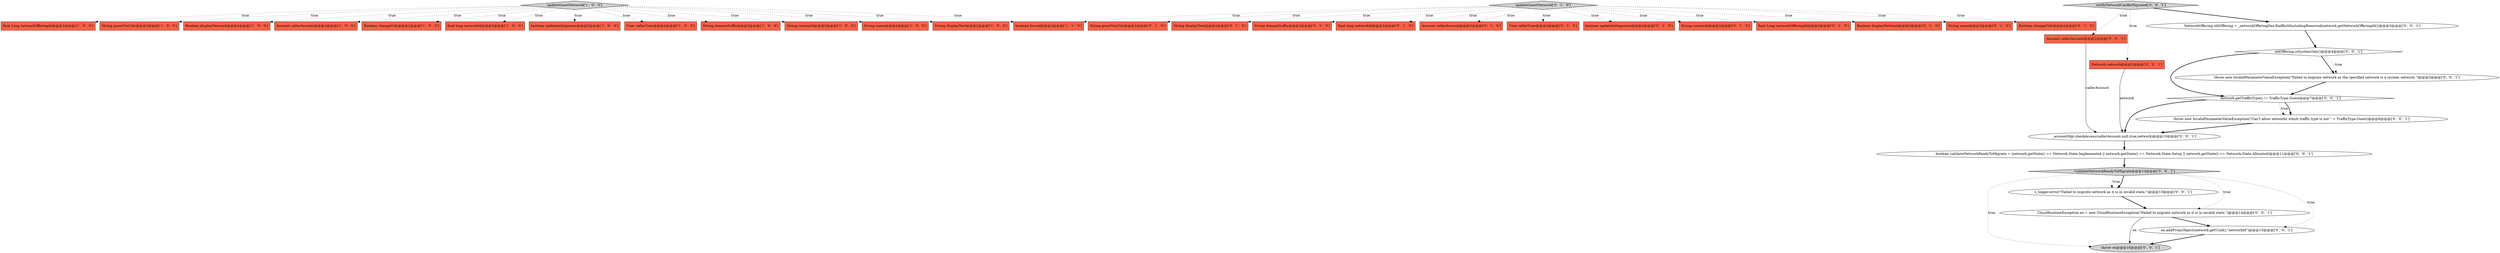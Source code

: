 digraph {
3 [style = filled, label = "final Long networkOfferingId@@@2@@@['1', '0', '0']", fillcolor = tomato, shape = box image = "AAA0AAABBB1BBB"];
38 [style = filled, label = "s_logger.error(\"Failed to migrate network as it is in invalid state.\")@@@13@@@['0', '0', '1']", fillcolor = white, shape = ellipse image = "AAA0AAABBB3BBB"];
18 [style = filled, label = "String guestVmCidr@@@2@@@['0', '1', '0']", fillcolor = tomato, shape = box image = "AAA0AAABBB2BBB"];
37 [style = filled, label = "oldOffering.isSystemOnly()@@@4@@@['0', '0', '1']", fillcolor = white, shape = diamond image = "AAA0AAABBB3BBB"];
9 [style = filled, label = "String guestVmCidr@@@2@@@['1', '0', '0']", fillcolor = tomato, shape = box image = "AAA0AAABBB1BBB"];
10 [style = filled, label = "Boolean displayNetwork@@@2@@@['1', '0', '0']", fillcolor = tomato, shape = box image = "AAA0AAABBB1BBB"];
32 [style = filled, label = "boolean validateNetworkReadyToMigrate = (network.getState() == Network.State.Implemented || network.getState() == Network.State.Setup || network.getState() == Network.State.Allocated)@@@11@@@['0', '0', '1']", fillcolor = white, shape = ellipse image = "AAA0AAABBB3BBB"];
16 [style = filled, label = "String displayText@@@2@@@['0', '1', '0']", fillcolor = tomato, shape = box image = "AAA0AAABBB2BBB"];
33 [style = filled, label = "CloudRuntimeException ex = new CloudRuntimeException(\"Failed to migrate network as it is in invalid state.\")@@@14@@@['0', '0', '1']", fillcolor = white, shape = ellipse image = "AAA0AAABBB3BBB"];
28 [style = filled, label = "network.getTrafficType() != TrafficType.Guest@@@7@@@['0', '0', '1']", fillcolor = white, shape = diamond image = "AAA0AAABBB3BBB"];
39 [style = filled, label = "verifyNetworkCanBeMigrated['0', '0', '1']", fillcolor = lightgray, shape = diamond image = "AAA0AAABBB3BBB"];
17 [style = filled, label = "String domainSuffix@@@2@@@['0', '1', '0']", fillcolor = tomato, shape = box image = "AAA0AAABBB2BBB"];
27 [style = filled, label = "Account callerAccount@@@2@@@['0', '0', '1']", fillcolor = tomato, shape = box image = "AAA0AAABBB3BBB"];
20 [style = filled, label = "updateGuestNetwork['0', '1', '0']", fillcolor = lightgray, shape = diamond image = "AAA0AAABBB2BBB"];
21 [style = filled, label = "final long networkId@@@2@@@['0', '1', '0']", fillcolor = tomato, shape = box image = "AAA0AAABBB2BBB"];
1 [style = filled, label = "Account callerAccount@@@2@@@['1', '0', '0']", fillcolor = tomato, shape = box image = "AAA0AAABBB1BBB"];
24 [style = filled, label = "Account callerAccount@@@2@@@['0', '1', '0']", fillcolor = tomato, shape = box image = "AAA0AAABBB2BBB"];
19 [style = filled, label = "User callerUser@@@2@@@['0', '1', '0']", fillcolor = tomato, shape = box image = "AAA0AAABBB2BBB"];
31 [style = filled, label = "throw new InvalidParameterValueException(\"Failed to migrate network as the specified network is a system network.\")@@@5@@@['0', '0', '1']", fillcolor = white, shape = ellipse image = "AAA0AAABBB3BBB"];
11 [style = filled, label = "Boolean changeCidr@@@2@@@['1', '0', '0']", fillcolor = tomato, shape = box image = "AAA0AAABBB1BBB"];
5 [style = filled, label = "updateGuestNetwork['1', '0', '0']", fillcolor = lightgray, shape = diamond image = "AAA0AAABBB1BBB"];
14 [style = filled, label = "boolean updateInSequence@@@2@@@['0', '1', '0']", fillcolor = tomato, shape = box image = "AAA0AAABBB2BBB"];
26 [style = filled, label = "String customId@@@2@@@['0', '1', '0']", fillcolor = tomato, shape = box image = "AAA0AAABBB2BBB"];
36 [style = filled, label = "_accountMgr.checkAccess(callerAccount,null,true,network)@@@10@@@['0', '0', '1']", fillcolor = white, shape = ellipse image = "AAA0AAABBB3BBB"];
8 [style = filled, label = "final long networkId@@@2@@@['1', '0', '0']", fillcolor = tomato, shape = box image = "AAA0AAABBB1BBB"];
0 [style = filled, label = "boolean updateInSequence@@@2@@@['1', '0', '0']", fillcolor = tomato, shape = box image = "AAA0AAABBB1BBB"];
13 [style = filled, label = "boolean forced@@@2@@@['1', '1', '0']", fillcolor = tomato, shape = box image = "AAA0AAABBB1BBB"];
23 [style = filled, label = "final Long networkOfferingId@@@2@@@['0', '1', '0']", fillcolor = tomato, shape = box image = "AAA0AAABBB2BBB"];
2 [style = filled, label = "User callerUser@@@2@@@['1', '0', '0']", fillcolor = tomato, shape = box image = "AAA0AAABBB1BBB"];
22 [style = filled, label = "Boolean displayNetwork@@@2@@@['0', '1', '0']", fillcolor = tomato, shape = box image = "AAA0AAABBB2BBB"];
40 [style = filled, label = "!validateNetworkReadyToMigrate@@@12@@@['0', '0', '1']", fillcolor = lightgray, shape = diamond image = "AAA0AAABBB3BBB"];
30 [style = filled, label = "throw ex@@@16@@@['0', '0', '1']", fillcolor = lightgray, shape = ellipse image = "AAA0AAABBB3BBB"];
4 [style = filled, label = "String domainSuffix@@@2@@@['1', '0', '0']", fillcolor = tomato, shape = box image = "AAA0AAABBB1BBB"];
25 [style = filled, label = "String name@@@2@@@['0', '1', '0']", fillcolor = tomato, shape = box image = "AAA0AAABBB2BBB"];
41 [style = filled, label = "Network network@@@2@@@['0', '0', '1']", fillcolor = tomato, shape = box image = "AAA0AAABBB3BBB"];
7 [style = filled, label = "String customId@@@2@@@['1', '0', '0']", fillcolor = tomato, shape = box image = "AAA0AAABBB1BBB"];
6 [style = filled, label = "String name@@@2@@@['1', '0', '0']", fillcolor = tomato, shape = box image = "AAA0AAABBB1BBB"];
34 [style = filled, label = "throw new InvalidParameterValueException(\"Can't allow networks which traffic type is not \" + TrafficType.Guest)@@@8@@@['0', '0', '1']", fillcolor = white, shape = ellipse image = "AAA0AAABBB3BBB"];
12 [style = filled, label = "String displayText@@@2@@@['1', '0', '0']", fillcolor = tomato, shape = box image = "AAA0AAABBB1BBB"];
29 [style = filled, label = "ex.addProxyObject(network.getUuid(),\"networkId\")@@@15@@@['0', '0', '1']", fillcolor = white, shape = ellipse image = "AAA0AAABBB3BBB"];
15 [style = filled, label = "Boolean changeCidr@@@2@@@['0', '1', '0']", fillcolor = tomato, shape = box image = "AAA0AAABBB2BBB"];
35 [style = filled, label = "NetworkOffering oldOffering = _networkOfferingDao.findByIdIncludingRemoved(network.getNetworkOfferingId())@@@3@@@['0', '0', '1']", fillcolor = white, shape = ellipse image = "AAA0AAABBB3BBB"];
40->38 [style = bold, label=""];
5->8 [style = dotted, label="true"];
29->30 [style = bold, label=""];
5->0 [style = dotted, label="true"];
20->25 [style = dotted, label="true"];
39->27 [style = dotted, label="true"];
20->26 [style = dotted, label="true"];
5->10 [style = dotted, label="true"];
5->11 [style = dotted, label="true"];
39->41 [style = dotted, label="true"];
37->31 [style = bold, label=""];
32->40 [style = bold, label=""];
20->21 [style = dotted, label="true"];
40->29 [style = dotted, label="true"];
5->9 [style = dotted, label="true"];
20->18 [style = dotted, label="true"];
5->3 [style = dotted, label="true"];
39->35 [style = bold, label=""];
5->13 [style = dotted, label="true"];
5->4 [style = dotted, label="true"];
20->17 [style = dotted, label="true"];
34->36 [style = bold, label=""];
5->7 [style = dotted, label="true"];
5->12 [style = dotted, label="true"];
20->24 [style = dotted, label="true"];
20->16 [style = dotted, label="true"];
28->34 [style = dotted, label="true"];
33->30 [style = solid, label="ex"];
20->23 [style = dotted, label="true"];
20->15 [style = dotted, label="true"];
5->6 [style = dotted, label="true"];
40->33 [style = dotted, label="true"];
28->34 [style = bold, label=""];
28->36 [style = bold, label=""];
27->36 [style = solid, label="callerAccount"];
35->37 [style = bold, label=""];
37->28 [style = bold, label=""];
20->22 [style = dotted, label="true"];
40->30 [style = dotted, label="true"];
20->13 [style = dotted, label="true"];
36->32 [style = bold, label=""];
40->38 [style = dotted, label="true"];
5->1 [style = dotted, label="true"];
20->19 [style = dotted, label="true"];
38->33 [style = bold, label=""];
37->31 [style = dotted, label="true"];
31->28 [style = bold, label=""];
33->29 [style = bold, label=""];
41->36 [style = solid, label="network"];
5->2 [style = dotted, label="true"];
20->14 [style = dotted, label="true"];
}
